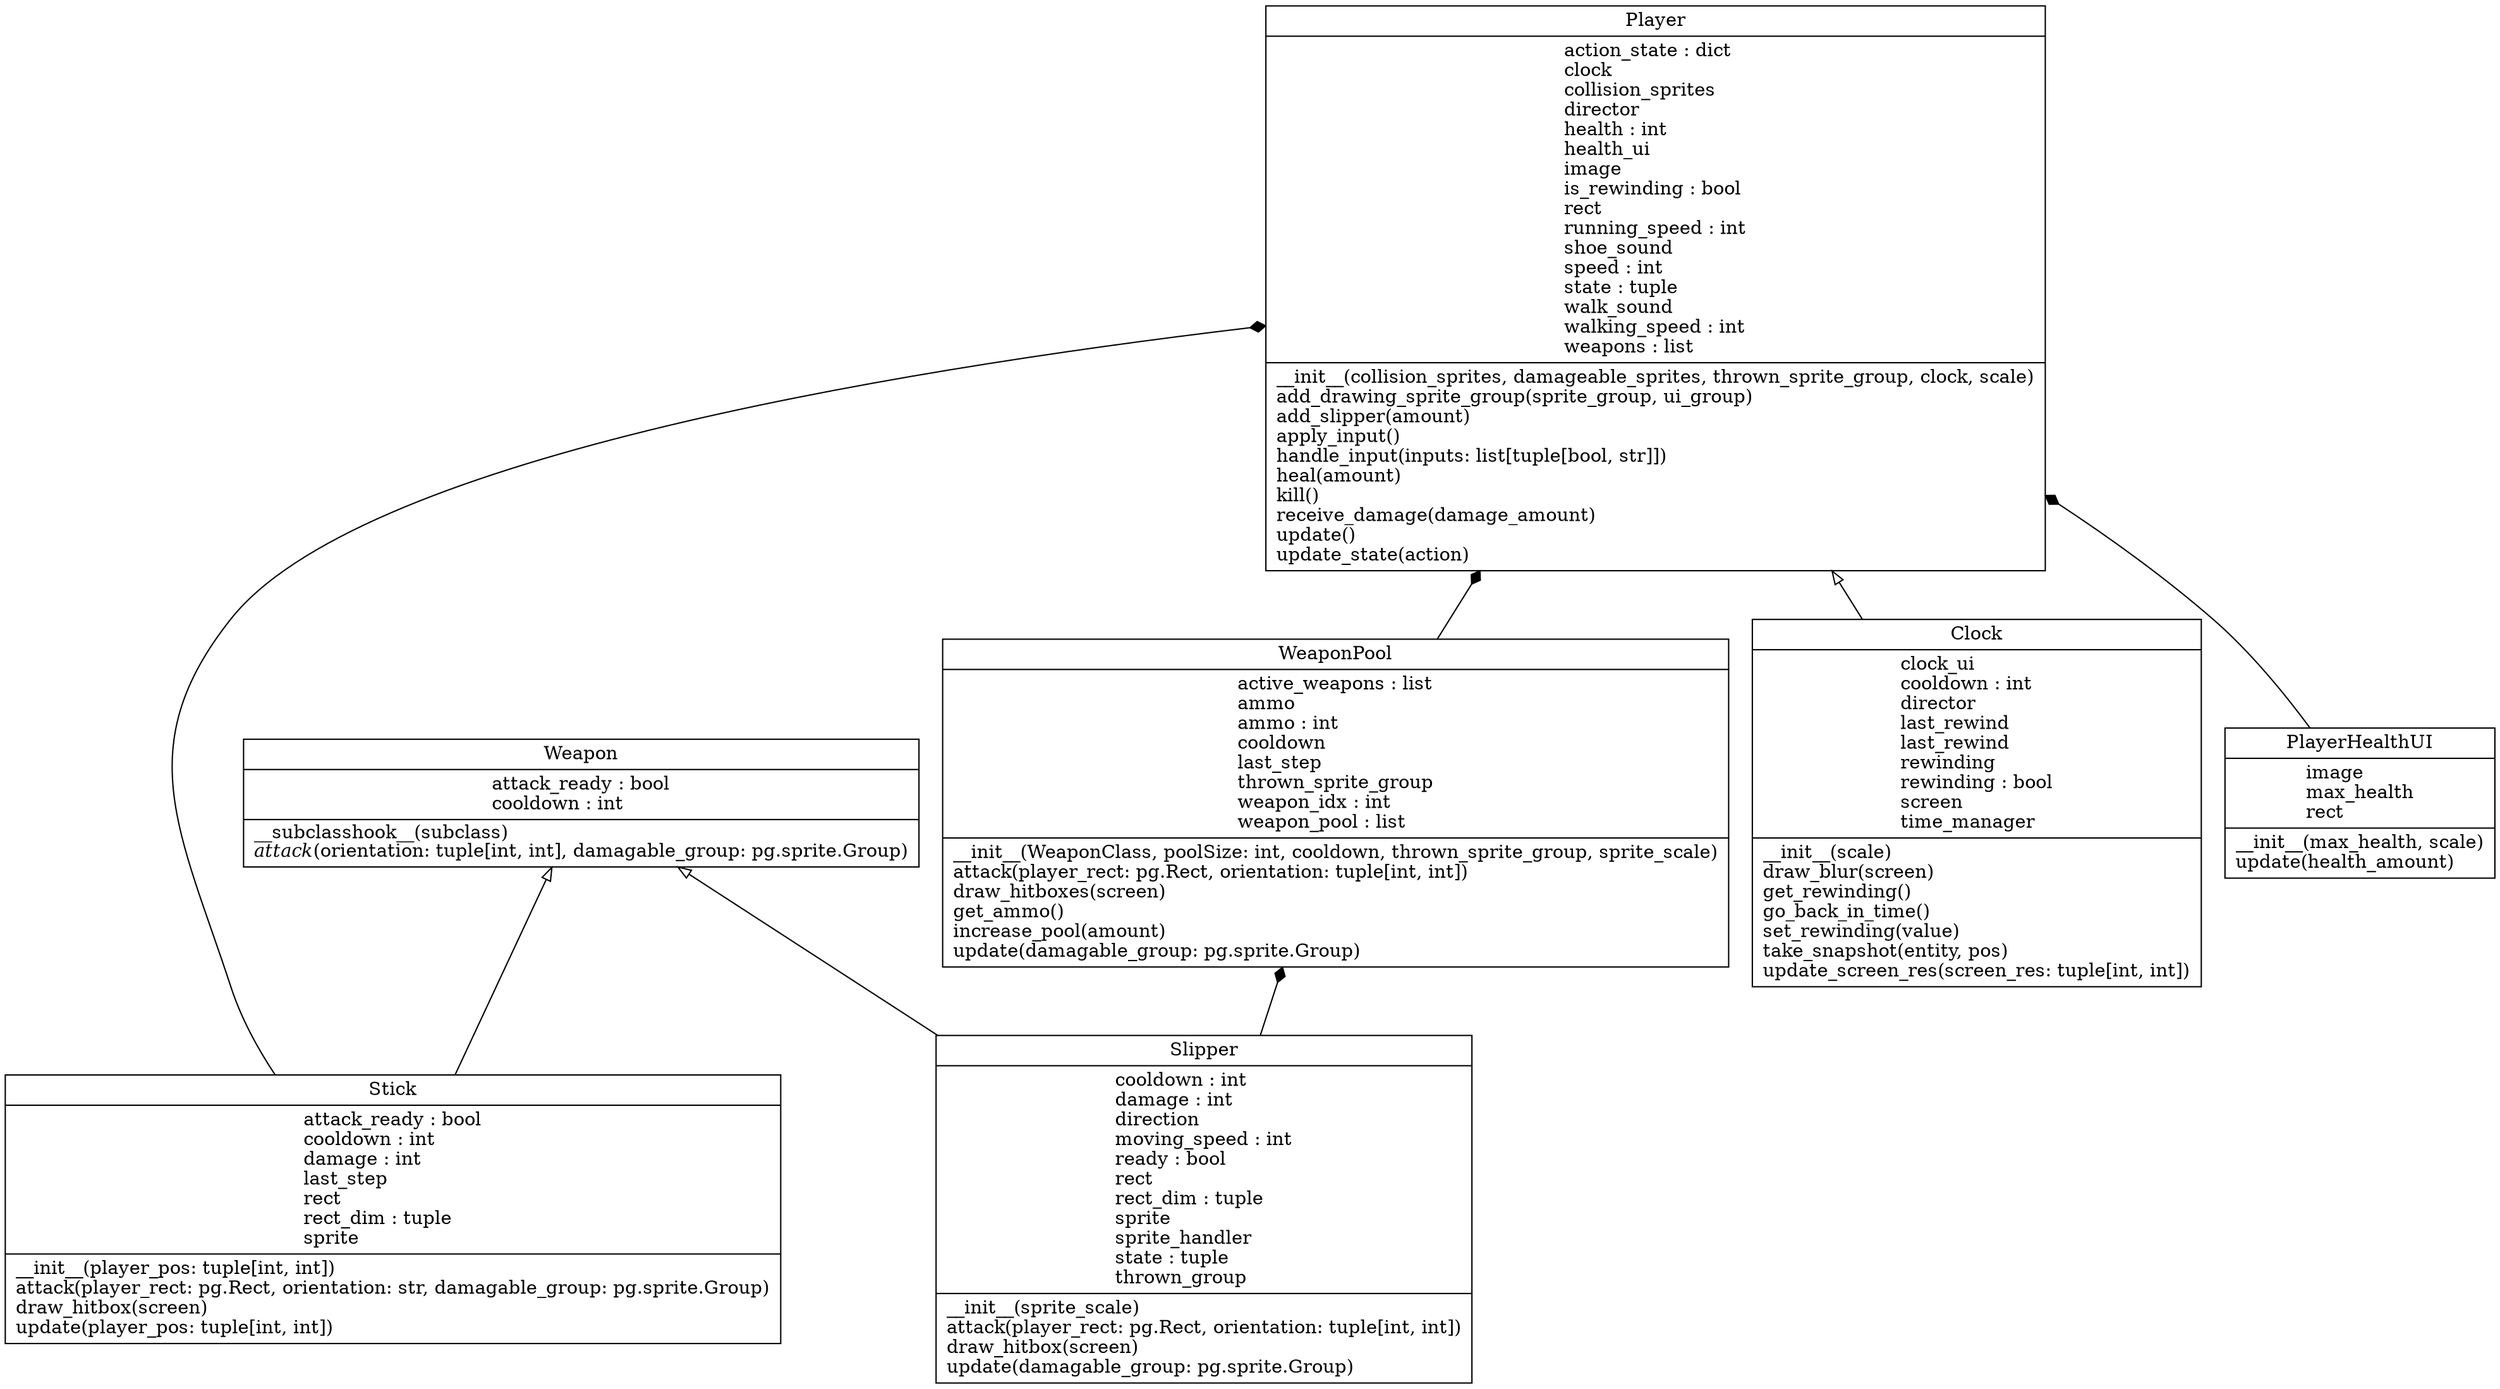 digraph "Player" {
rankdir=BT
charset="utf-8"
"player.Player" [color="black", fontcolor="black", label=<{Player|action_state : dict<br ALIGN="LEFT"/>clock<br ALIGN="LEFT"/>collision_sprites<br ALIGN="LEFT"/>director<br ALIGN="LEFT"/>health : int<br ALIGN="LEFT"/>health_ui<br ALIGN="LEFT"/>image<br ALIGN="LEFT"/>is_rewinding : bool<br ALIGN="LEFT"/>rect<br ALIGN="LEFT"/>running_speed : int<br ALIGN="LEFT"/>shoe_sound<br ALIGN="LEFT"/>speed : int<br ALIGN="LEFT"/>state : tuple<br ALIGN="LEFT"/>walk_sound<br ALIGN="LEFT"/>walking_speed : int<br ALIGN="LEFT"/>weapons : list<br ALIGN="LEFT"/>|__init__(collision_sprites, damageable_sprites, thrown_sprite_group, clock, scale)<br ALIGN="LEFT"/>add_drawing_sprite_group(sprite_group, ui_group)<br ALIGN="LEFT"/>add_slipper(amount)<br ALIGN="LEFT"/>apply_input()<br ALIGN="LEFT"/>handle_input(inputs: list[tuple[bool, str]])<br ALIGN="LEFT"/>heal(amount)<br ALIGN="LEFT"/>kill()<br ALIGN="LEFT"/>receive_damage(damage_amount)<br ALIGN="LEFT"/>update()<br ALIGN="LEFT"/>update_state(action)<br ALIGN="LEFT"/>}>, shape="record", style="solid"];
"weapons.Weapon" [color="black", fontcolor="black", label=<{Weapon|attack_ready : bool<br ALIGN="LEFT"/>cooldown : int<br ALIGN="LEFT"/>|__subclasshook__(subclass)<br ALIGN="LEFT"/><I>attack</I>(orientation: tuple[int, int], damagable_group: pg.sprite.Group)<br ALIGN="LEFT"/>}>, shape="record", style="solid"];
"stick.Stick" [color="black", fontcolor="black", label=<{Stick|attack_ready : bool<br ALIGN="LEFT"/>cooldown : int<br ALIGN="LEFT"/>damage : int<br ALIGN="LEFT"/>last_step<br ALIGN="LEFT"/>rect<br ALIGN="LEFT"/>rect_dim : tuple<br ALIGN="LEFT"/>sprite<br ALIGN="LEFT"/>|__init__(player_pos: tuple[int, int])<br ALIGN="LEFT"/>attack(player_rect: pg.Rect, orientation: str, damagable_group: pg.sprite.Group)<br ALIGN="LEFT"/>draw_hitbox(screen)<br ALIGN="LEFT"/>update(player_pos: tuple[int, int])<br ALIGN="LEFT"/>}>, shape="record", style="solid"];
"slipper.Slipper" [color="black", fontcolor="black", label=<{Slipper|cooldown : int<br ALIGN="LEFT"/>damage : int<br ALIGN="LEFT"/>direction<br ALIGN="LEFT"/>moving_speed : int<br ALIGN="LEFT"/>ready : bool<br ALIGN="LEFT"/>rect<br ALIGN="LEFT"/>rect_dim : tuple<br ALIGN="LEFT"/>sprite<br ALIGN="LEFT"/>sprite_handler<br ALIGN="LEFT"/>state : tuple<br ALIGN="LEFT"/>thrown_group<br ALIGN="LEFT"/>|__init__(sprite_scale)<br ALIGN="LEFT"/>attack(player_rect: pg.Rect, orientation: tuple[int, int])<br ALIGN="LEFT"/>draw_hitbox(screen)<br ALIGN="LEFT"/>update(damagable_group: pg.sprite.Group)<br ALIGN="LEFT"/>}>, shape="record", style="solid"];
"slipper.WeaponPool" [color="black", fontcolor="black", label=<{WeaponPool|active_weapons : list<br ALIGN="LEFT"/>ammo<br ALIGN="LEFT"/>ammo : int<br ALIGN="LEFT"/>cooldown<br ALIGN="LEFT"/>last_step<br ALIGN="LEFT"/>thrown_sprite_group<br ALIGN="LEFT"/>weapon_idx : int<br ALIGN="LEFT"/>weapon_pool : list<br ALIGN="LEFT"/>|__init__(WeaponClass, poolSize: int, cooldown, thrown_sprite_group, sprite_scale)<br ALIGN="LEFT"/>attack(player_rect: pg.Rect, orientation: tuple[int, int])<br ALIGN="LEFT"/>draw_hitboxes(screen)<br ALIGN="LEFT"/>get_ammo()<br ALIGN="LEFT"/>increase_pool(amount)<br ALIGN="LEFT"/>update(damagable_group: pg.sprite.Group)<br ALIGN="LEFT"/>}>, shape="record", style="solid"];
"clock.Clock" [color="black", fontcolor="black", label=<{Clock|clock_ui<br ALIGN="LEFT"/>cooldown : int<br ALIGN="LEFT"/>director<br ALIGN="LEFT"/>last_rewind<br ALIGN="LEFT"/>last_rewind<br ALIGN="LEFT"/>rewinding<br ALIGN="LEFT"/>rewinding : bool<br ALIGN="LEFT"/>screen<br ALIGN="LEFT"/>time_manager<br ALIGN="LEFT"/>|__init__(scale)<br ALIGN="LEFT"/>draw_blur(screen)<br ALIGN="LEFT"/>get_rewinding()<br ALIGN="LEFT"/>go_back_in_time()<br ALIGN="LEFT"/>set_rewinding(value)<br ALIGN="LEFT"/>take_snapshot(entity, pos)<br ALIGN="LEFT"/>update_screen_res(screen_res: tuple[int, int])<br ALIGN="LEFT"/>}>, shape="record", style="solid"];
"ui.PlayerHealthUI" [color="black", fontcolor="black", label=<{PlayerHealthUI|image<br ALIGN="LEFT"/>max_health<br ALIGN="LEFT"/>rect<br ALIGN="LEFT"/>|__init__(max_health, scale)<br ALIGN="LEFT"/>update(health_amount)<br ALIGN="LEFT"/>}>, shape="record", style="solid"];
"ui.PlayerHealthUI" -> "player.Player" [arrowhead="diamond"];
"clock.Clock" -> "player.Player" [arrowhead="empty"]
"slipper.Slipper" -> "weapons.Weapon" [arrowhead="empty"]
"slipper.WeaponPool" -> "player.Player" [arrowhead="diamond"]
"slipper.Slipper" -> "slipper.WeaponPool" [arrowhead="diamond"]
"stick.Stick" -> "player.Player" [arrowhead="diamond"]
"stick.Stick" -> "weapons.Weapon" [arrowhead="empty"]
}

